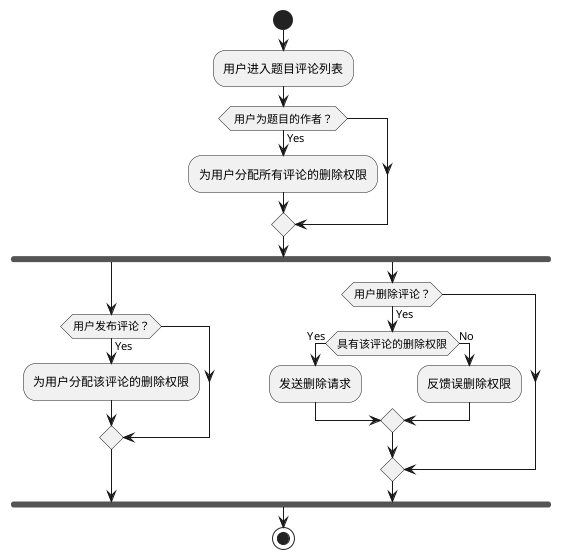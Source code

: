 skinparam classFontSize 10.5
@startuml

start

:用户进入题目评论列表;
if ( 用户为题目的作者？ ) then (Yes)
	:为用户分配所有评论的删除权限;
endif
fork
if (用户发布评论？) then (Yes)
	:为用户分配该评论的删除权限;
endif
fork again
if (用户删除评论？) then (Yes)
	if (具有该评论的删除权限) then (Yes)
		:发送删除请求;
	else (No)
		:反馈误删除权限;
	endif
endif
endfork

stop

@enduml